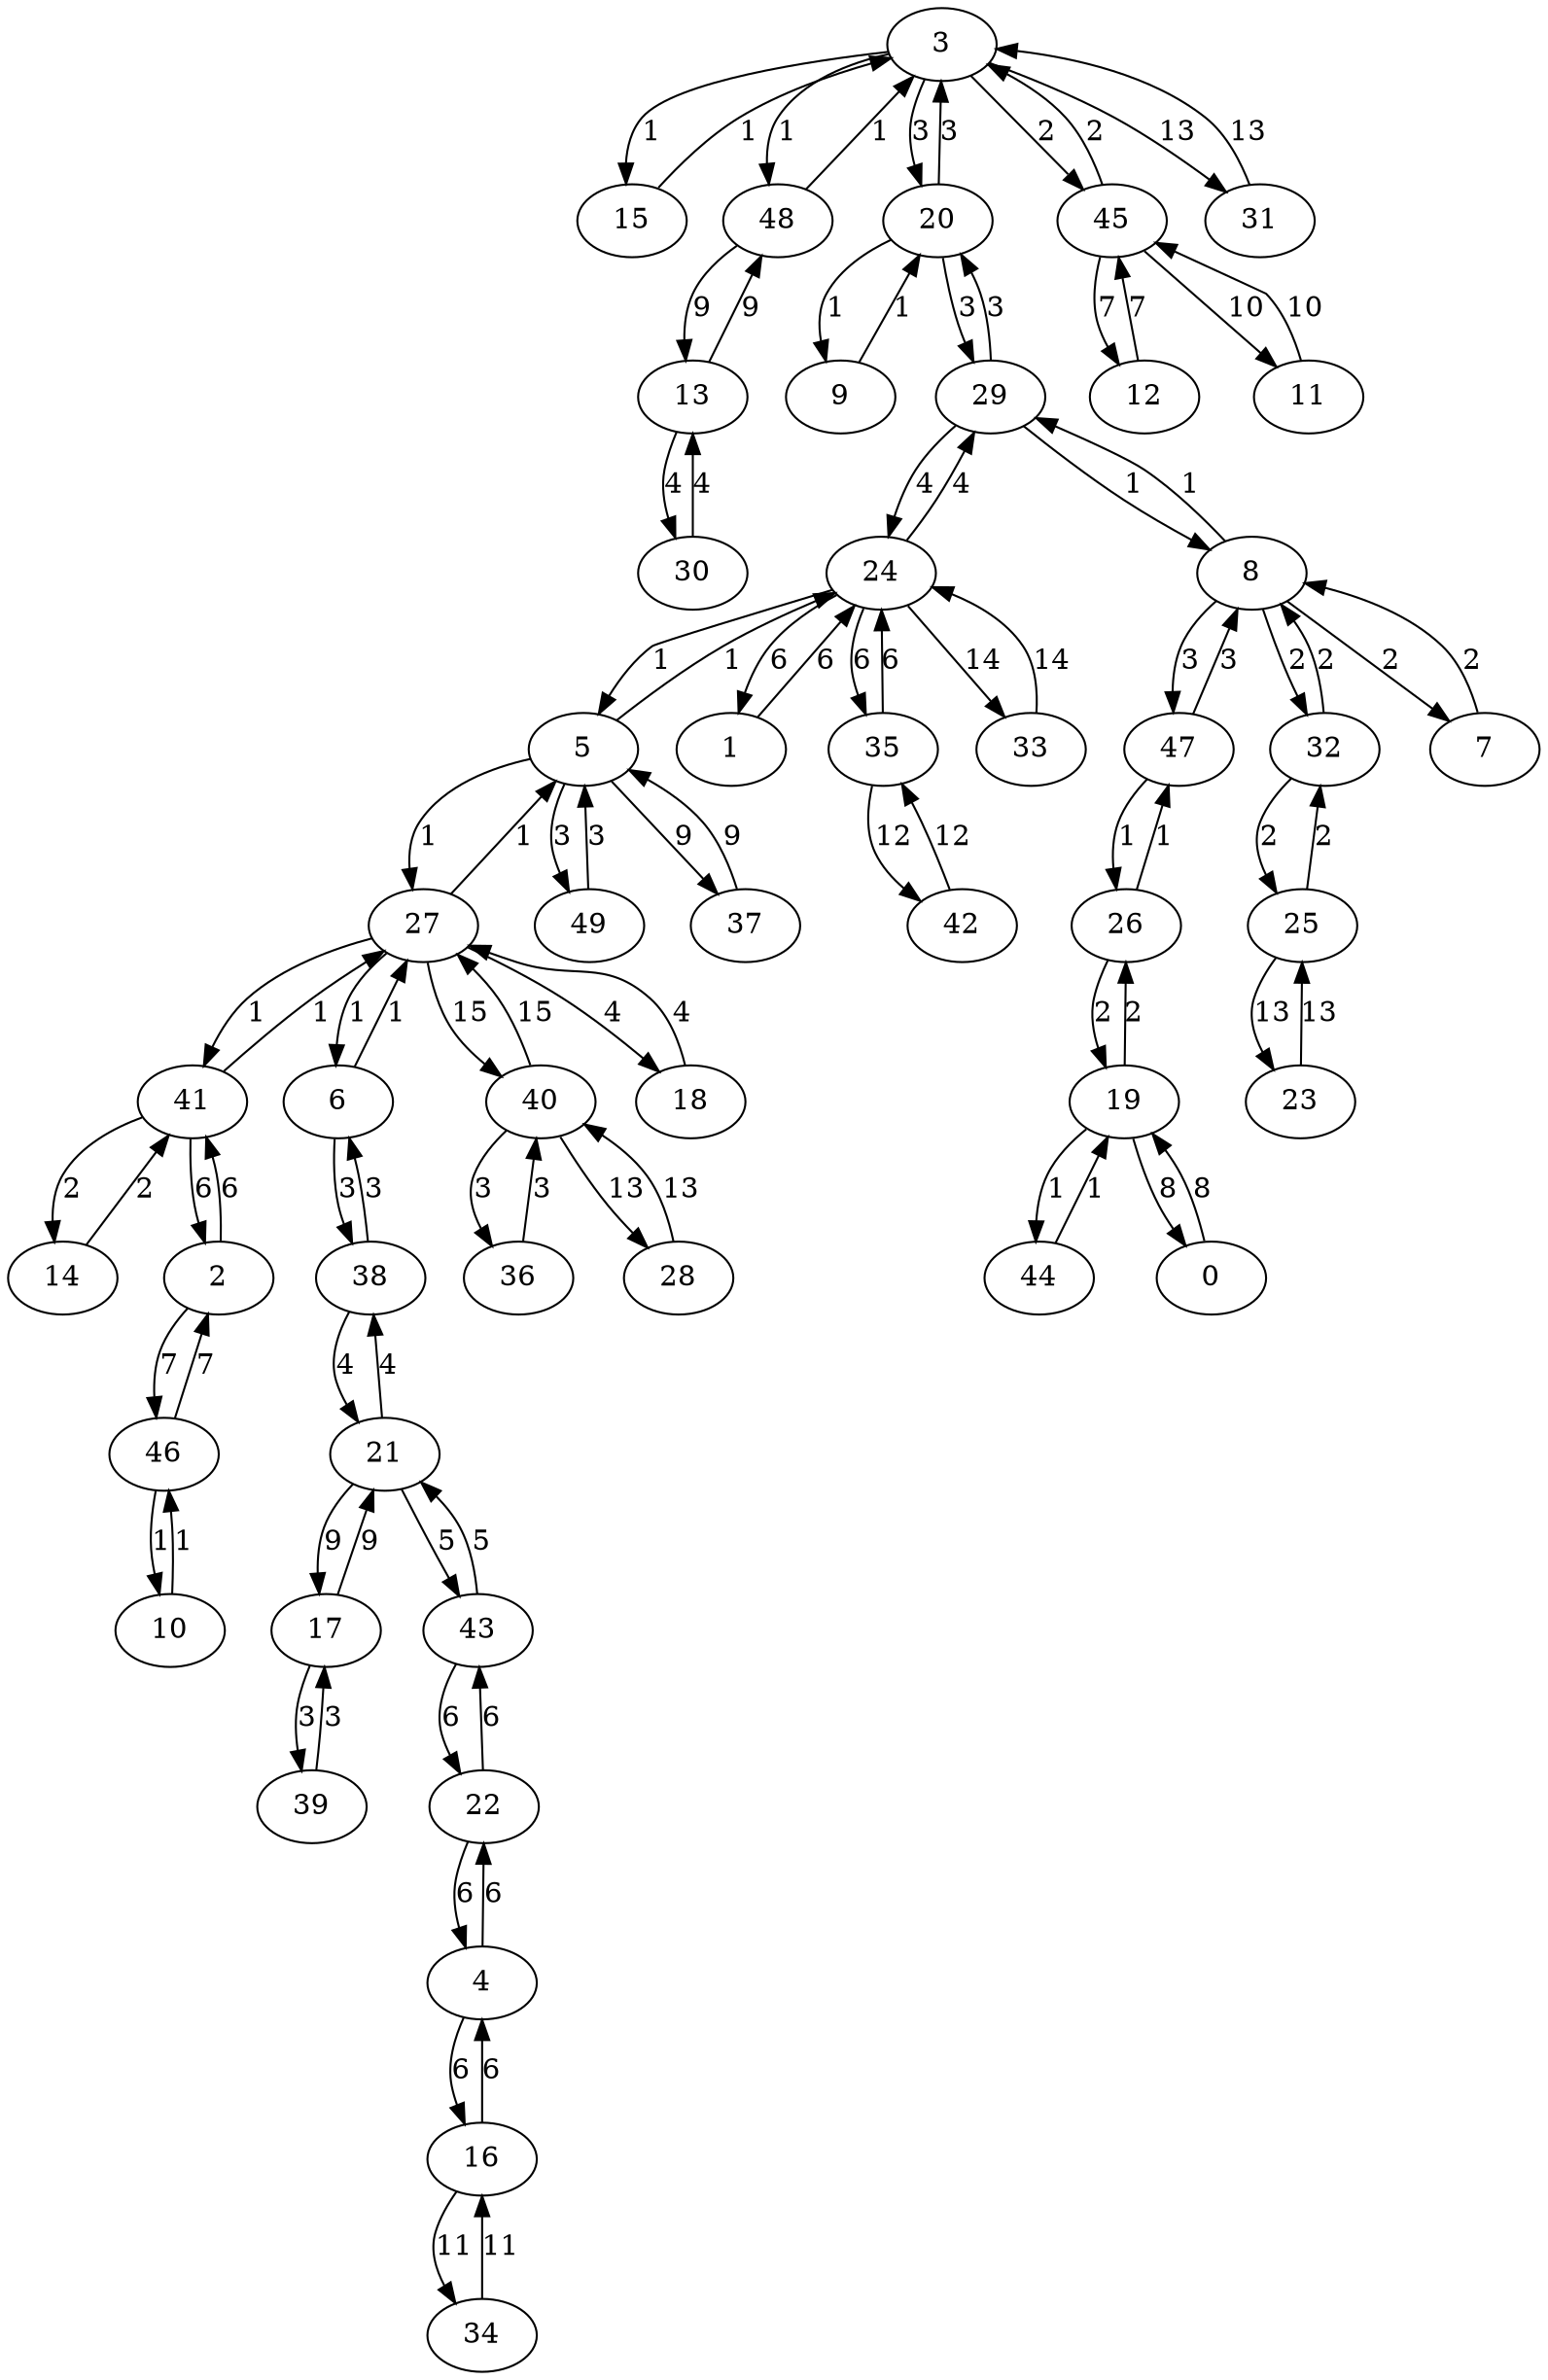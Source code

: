 digraph Geo50_KDMST {
3;15;41;27;48;47;26;5;24;44;19;46;10;20;9;6;29;8;45;32;25;7;14;40;36;49;38;39;17;30;13;18;21;43;1;2;35;4;16;22;12;0;37;11;34;42;31;28;23;33;3 -> 15 [label = 1];
15 -> 3 [label = 1];
41 -> 27 [label = 1];
27 -> 41 [label = 1];
3 -> 48 [label = 1];
48 -> 3 [label = 1];
47 -> 26 [label = 1];
26 -> 47 [label = 1];
5 -> 24 [label = 1];
24 -> 5 [label = 1];
44 -> 19 [label = 1];
19 -> 44 [label = 1];
5 -> 27 [label = 1];
27 -> 5 [label = 1];
46 -> 10 [label = 1];
10 -> 46 [label = 1];
20 -> 9 [label = 1];
9 -> 20 [label = 1];
6 -> 27 [label = 1];
27 -> 6 [label = 1];
29 -> 8 [label = 1];
8 -> 29 [label = 1];
3 -> 45 [label = 2];
45 -> 3 [label = 2];
32 -> 25 [label = 2];
25 -> 32 [label = 2];
7 -> 8 [label = 2];
8 -> 7 [label = 2];
26 -> 19 [label = 2];
19 -> 26 [label = 2];
8 -> 32 [label = 2];
32 -> 8 [label = 2];
41 -> 14 [label = 2];
14 -> 41 [label = 2];
3 -> 20 [label = 3];
20 -> 3 [label = 3];
40 -> 36 [label = 3];
36 -> 40 [label = 3];
5 -> 49 [label = 3];
49 -> 5 [label = 3];
29 -> 20 [label = 3];
20 -> 29 [label = 3];
6 -> 38 [label = 3];
38 -> 6 [label = 3];
39 -> 17 [label = 3];
17 -> 39 [label = 3];
47 -> 8 [label = 3];
8 -> 47 [label = 3];
30 -> 13 [label = 4];
13 -> 30 [label = 4];
29 -> 24 [label = 4];
24 -> 29 [label = 4];
18 -> 27 [label = 4];
27 -> 18 [label = 4];
38 -> 21 [label = 4];
21 -> 38 [label = 4];
43 -> 21 [label = 5];
21 -> 43 [label = 5];
1 -> 24 [label = 6];
24 -> 1 [label = 6];
2 -> 41 [label = 6];
41 -> 2 [label = 6];
35 -> 24 [label = 6];
24 -> 35 [label = 6];
4 -> 16 [label = 6];
16 -> 4 [label = 6];
43 -> 22 [label = 6];
22 -> 43 [label = 6];
4 -> 22 [label = 6];
22 -> 4 [label = 6];
46 -> 2 [label = 7];
2 -> 46 [label = 7];
12 -> 45 [label = 7];
45 -> 12 [label = 7];
0 -> 19 [label = 8];
19 -> 0 [label = 8];
5 -> 37 [label = 9];
37 -> 5 [label = 9];
17 -> 21 [label = 9];
21 -> 17 [label = 9];
48 -> 13 [label = 9];
13 -> 48 [label = 9];
45 -> 11 [label = 10];
11 -> 45 [label = 10];
34 -> 16 [label = 11];
16 -> 34 [label = 11];
42 -> 35 [label = 12];
35 -> 42 [label = 12];
3 -> 31 [label = 13];
31 -> 3 [label = 13];
40 -> 28 [label = 13];
28 -> 40 [label = 13];
23 -> 25 [label = 13];
25 -> 23 [label = 13];
33 -> 24 [label = 14];
24 -> 33 [label = 14];
40 -> 27 [label = 15];
27 -> 40 [label = 15];
}
